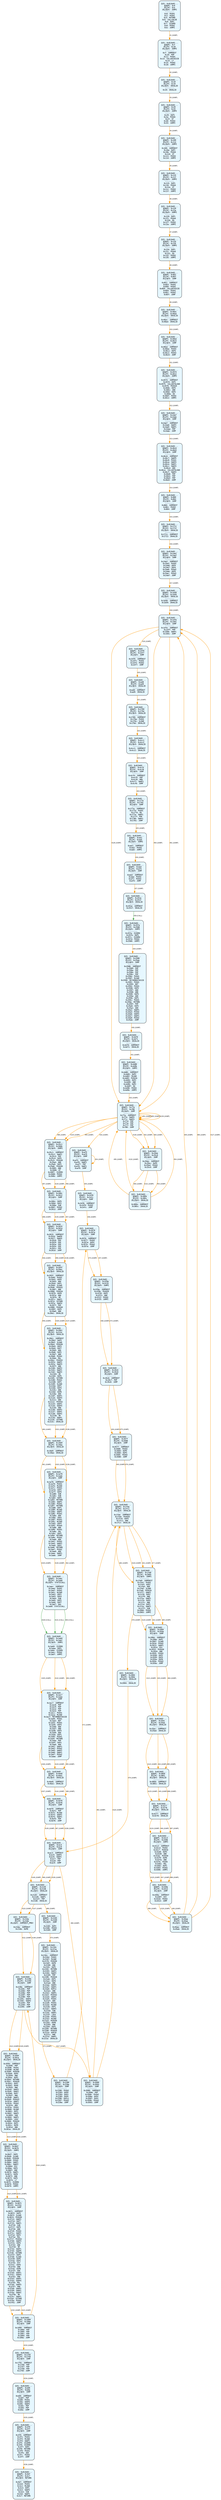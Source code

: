 digraph Contract_CFG {
    rankdir=TB;
    node [shape=box, style="filled, rounded", fontname="Monospace", fontsize=9, margin=0.15];
    edge [fontname="Arial", fontsize=8, penwidth=1.2];

    "block_0" [label="合约: 0x813b92...
起始PC: 0x0
终止PC: 0xb
终止指令: JUMPI
---------
0x0: PUSH1
0x2: PUSH1
0x4: MSTORE
0x5: CALLVALUE
0x6: DUP1
0x7: ISZERO
0x8: PUSH2
0xb: JUMPI", fillcolor="#e6f7ff"];
    "block_f" [label="合约: 0x813b92...
起始PC: 0xf
终止PC: 0x18
终止指令: JUMPI
---------
0xf: JUMPDEST
0x10: POP
0x11: PUSH1
0x13: CALLDATASIZE
0x14: LT
0x15: PUSH2
0x18: JUMPI", fillcolor="#e6f7ff"];
    "block_19" [label="合约: 0x813b92...
起始PC: 0x19
终止PC: 0x19
终止指令: INVALID
---------
0x19: INVALID", fillcolor="#e6f7ff"];
    "block_29" [label="合约: 0x813b92...
起始PC: 0x29
终止PC: 0x33
终止指令: JUMPI
---------
0x29: DUP1
0x2a: PUSH4
0x2f: GT
0x30: PUSH2
0x33: JUMPI", fillcolor="#e6f7ff"];
    "block_109" [label="合约: 0x813b92...
起始PC: 0x109
终止PC: 0x114
终止指令: JUMPI
---------
0x109: JUMPDEST
0x10a: DUP1
0x10b: PUSH4
0x110: GT
0x111: PUSH2
0x114: JUMPI", fillcolor="#e6f7ff"];
    "block_115" [label="合约: 0x813b92...
起始PC: 0x115
终止PC: 0x11f
终止指令: JUMPI
---------
0x115: DUP1
0x116: PUSH4
0x11b: GT
0x11c: PUSH2
0x11f: JUMPI", fillcolor="#e6f7ff"];
    "block_120" [label="合约: 0x813b92...
起始PC: 0x120
终止PC: 0x12a
终止指令: JUMPI
---------
0x120: DUP1
0x121: PUSH4
0x126: EQ
0x127: PUSH2
0x12a: JUMPI", fillcolor="#e6f7ff"];
    "block_12b" [label="合约: 0x813b92...
起始PC: 0x12b
终止PC: 0x135
终止指令: JUMPI
---------
0x12b: DUP1
0x12c: PUSH4
0x131: EQ
0x132: PUSH2
0x135: JUMPI", fillcolor="#e6f7ff"];
    "block_852" [label="合约: 0x813b92...
起始PC: 0x852
终止PC: 0x85f
终止指令: JUMP
---------
0x852: JUMPDEST
0x853: PUSH2
0x856: PUSH2
0x859: CALLDATASIZE
0x85a: PUSH1
0x85c: PUSH2
0x85f: JUMP", fillcolor="#e6f7ff"];
    "block_46ac" [label="合约: 0x813b92...
起始PC: 0x46ac
终止PC: 0x46ad
终止指令: INVALID
---------
0x46ac: JUMPDEST
0x46ad: INVALID", fillcolor="#e6f7ff"];
    "block_46bd" [label="合约: 0x813b92...
起始PC: 0x46bd
终止PC: 0x46c5
终止指令: JUMP
---------
0x46bd: JUMPDEST
0x46be: PUSH2
0x46c1: DUP4
0x46c2: PUSH2
0x46c5: JUMP", fillcolor="#e6f7ff"];
    "block_45f3" [label="合约: 0x813b92...
起始PC: 0x45f3
终止PC: 0x4612
终止指令: JUMPI
---------
0x45f3: JUMPDEST
0x45f4: DUP1
0x45f5: CALLDATALOAD
0x45f6: PUSH20
0x460b: DUP2
0x460c: AND
0x460d: DUP2
0x460e: EQ
0x460f: PUSH2
0x4612: JUMPI", fillcolor="#e6f7ff"];
    "block_2da7" [label="合约: 0x813b92...
起始PC: 0x2da7
终止PC: 0x2dab
终止指令: JUMP
---------
0x2da7: JUMPDEST
0x2da8: SWAP2
0x2da9: SWAP1
0x2daa: POP
0x2dab: JUMP", fillcolor="#e6f7ff"];
    "block_46c6" [label="合约: 0x813b92...
起始PC: 0x46c6
终止PC: 0x46d3
终止指令: JUMP
---------
0x46c6: JUMPDEST
0x46c7: SWAP5
0x46c8: PUSH1
0x46ca: SWAP4
0x46cb: SWAP1
0x46cc: SWAP4
0x46cd: ADD
0x46ce: CALLDATALOAD
0x46cf: SWAP4
0x46d0: POP
0x46d1: POP
0x46d2: POP
0x46d3: JUMP", fillcolor="#e6f7ff"];
    "block_860" [label="合约: 0x813b92...
起始PC: 0x860
终止PC: 0x864
终止指令: JUMP
---------
0x860: JUMPDEST
0x861: PUSH2
0x864: JUMP", fillcolor="#e6f7ff"];
    "block_1711" [label="合约: 0x813b92...
起始PC: 0x1711
终止PC: 0x1712
终止指令: INVALID
---------
0x1711: JUMPDEST
0x1712: INVALID", fillcolor="#e6f7ff"];
    "block_24e2" [label="合约: 0x813b92...
起始PC: 0x24e2
终止PC: 0x24ef
终止指令: JUMP
---------
0x24e2: JUMPDEST
0x24e3: PUSH2
0x24e6: DUP4
0x24e7: DUP4
0x24e8: PUSH2
0x24eb: DUP5
0x24ec: PUSH2
0x24ef: JUMP", fillcolor="#e6f7ff"];
    "block_1b58" [label="合约: 0x813b92...
起始PC: 0x1b58
终止PC: 0x1b59
终止指令: INVALID
---------
0x1b58: JUMPDEST
0x1b59: INVALID", fillcolor="#e6f7ff"];
    "block_14fe" [label="合约: 0x813b92...
起始PC: 0x14fe
终止PC: 0x1501
终止指令: JUMP
---------
0x14fe: JUMPDEST
0x14ff: POP
0x1500: SWAP1
0x1501: JUMP", fillcolor="#e6f7ff"];
    "block_24f0" [label="合约: 0x813b92...
起始PC: 0x24f0
终止PC: 0x24f7
终止指令: JUMP
---------
0x24f0: JUMPDEST
0x24f1: PUSH2
0x24f4: PUSH2
0x24f7: JUMP", fillcolor="#e6f7ff"];
    "block_ed8" [label="合约: 0x813b92...
起始PC: 0xed8
终止PC: 0xed9
终止指令: INVALID
---------
0xed8: JUMPDEST
0xed9: INVALID", fillcolor="#e6f7ff"];
    "block_1769" [label="合约: 0x813b92...
起始PC: 0x1769
终止PC: 0x176d
终止指令: INVALID
---------
0x1769: JUMPDEST
0x176a: PUSH1
0x176c: SLOAD
0x176d: INVALID", fillcolor="#e6f7ff"];
    "block_4cc1" [label="合约: 0x813b92...
起始PC: 0x4cc1
终止PC: 0x4cc2
终止指令: INVALID
---------
0x4cc1: JUMPDEST
0x4cc2: INVALID", fillcolor="#e6f7ff"];
    "block_4cf4" [label="合约: 0x813b92...
起始PC: 0x4cf4
终止PC: 0x4cf8
终止指令: JUMP
---------
0x4cf4: JUMPDEST
0x4cf5: POP
0x4cf6: MOD
0x4cf7: SWAP1
0x4cf8: JUMP", fillcolor="#e6f7ff"];
    "block_177a" [label="合约: 0x813b92...
起始PC: 0x177a
终止PC: 0x1781
终止指令: JUMP
---------
0x177a: JUMPDEST
0x177b: PUSH1
0x177d: EQ
0x177e: SWAP1
0x177f: POP
0x1780: SWAP1
0x1781: JUMP", fillcolor="#e6f7ff"];
    "block_ee1" [label="合约: 0x813b92...
起始PC: 0xee1
终止PC: 0xee5
终止指令: JUMPI
---------
0xee1: JUMPDEST
0xee2: PUSH2
0xee5: JUMPI", fillcolor="#e6f7ff"];
    "block_eed" [label="合约: 0x813b92...
起始PC: 0xeed
终止PC: 0xef4
终止指令: JUMP
---------
0xeed: JUMPDEST
0xeee: PUSH2
0xef1: PUSH2
0xef4: JUMP", fillcolor="#e6f7ff"];
    "block_251e" [label="合约: 0x813b92...
起始PC: 0x251e
终止PC: 0x251f
终止指令: INVALID
---------
0x251e: JUMPDEST
0x251f: INVALID", fillcolor="#e6f7ff"];
    "block_257a" [label="合约: 0x813b92...
起始PC: 0x257a
终止PC: 0x2580
终止指令: JUMPI
---------
0x257a: ISZERO
0x257b: DUP1
0x257c: ISZERO
0x257d: PUSH2
0x2580: JUMPI", fillcolor="#e6f7ff"];
    "block_2588" [label="合约: 0x813b92...
起始PC: 0x2588
终止PC: 0x25ab
终止指令: JUMP
---------
0x2588: JUMPDEST
0x2589: POP
0x258a: POP
0x258b: POP
0x258c: POP
0x258d: PUSH1
0x258f: MLOAD
0x2590: RETURNDATASIZE
0x2591: PUSH1
0x2593: NOT
0x2594: PUSH1
0x2596: DUP3
0x2597: ADD
0x2598: AND
0x2599: DUP3
0x259a: ADD
0x259b: DUP1
0x259c: PUSH1
0x259e: MSTORE
0x259f: POP
0x25a0: DUP2
0x25a1: ADD
0x25a2: SWAP1
0x25a3: PUSH2
0x25a6: SWAP2
0x25a7: SWAP1
0x25a8: PUSH2
0x25ab: JUMP", fillcolor="#e6f7ff"];
    "block_4d70" [label="合约: 0x813b92...
起始PC: 0x4d70
终止PC: 0x4d71
终止指令: INVALID
---------
0x4d70: JUMPDEST
0x4d71: INVALID", fillcolor="#e6f7ff"];
    "block_4d80" [label="合约: 0x813b92...
起始PC: 0x4d80
终止PC: 0x4d9b
终止指令: JUMPI
---------
0x4d80: JUMPDEST
0x4d81: DUP2
0x4d82: MLOAD
0x4d83: PUSH16
0x4d94: DUP2
0x4d95: AND
0x4d96: DUP2
0x4d97: EQ
0x4d98: PUSH2
0x4d9b: JUMPI", fillcolor="#e6f7ff"];
    "block_f7a" [label="合约: 0x813b92...
起始PC: 0xf7a
终止PC: 0xf80
终止指令: JUMP
---------
0xf7a: JUMPDEST
0xf7b: SWAP4
0xf7c: SWAP3
0xf7d: POP
0xf7e: POP
0xf7f: POP
0xf80: JUMP", fillcolor="#e6f7ff"];
    "block_af5" [label="合约: 0x813b92...
起始PC: 0xaf5
终止PC: 0xaf9
终止指令: JUMP
---------
0xaf5: JUMPDEST
0xaf6: SWAP1
0xaf7: POP
0xaf8: SWAP1
0xaf9: JUMP", fillcolor="#e6f7ff"];
    "block_24f8" [label="合约: 0x813b92...
起始PC: 0x24f8
终止PC: 0x24fc
终止指令: JUMP
---------
0x24f8: JUMPDEST
0x24f9: PUSH2
0x24fc: JUMP", fillcolor="#e6f7ff"];
    "block_3576" [label="合约: 0x813b92...
起始PC: 0x3576
终止PC: 0x357e
终止指令: JUMP
---------
0x3576: JUMPDEST
0x3577: PUSH2
0x357a: DUP4
0x357b: PUSH2
0x357e: JUMP", fillcolor="#e6f7ff"];
    "block_3f0a" [label="合约: 0x813b92...
起始PC: 0x3f0a
终止PC: 0x3f25
终止指令: JUMPI
---------
0x3f0a: JUMPDEST
0x3f0b: PUSH20
0x3f20: DUP2
0x3f21: AND
0x3f22: PUSH2
0x3f25: JUMPI", fillcolor="#e6f7ff"];
    "block_19c6" [label="合约: 0x813b92...
起始PC: 0x19c6
终止PC: 0x19c8
终止指令: JUMP
---------
0x19c6: JUMPDEST
0x19c7: POP
0x19c8: JUMP", fillcolor="#e6f7ff"];
    "block_357f" [label="合约: 0x813b92...
起始PC: 0x357f
终止PC: 0x3588
终止指令: JUMP
---------
0x357f: JUMPDEST
0x3580: PUSH2
0x3583: DUP5
0x3584: DUP3
0x3585: PUSH2
0x3588: JUMP", fillcolor="#e6f7ff"];
    "block_1faa" [label="合约: 0x813b92...
起始PC: 0x1faa
终止PC: 0x1fc2
终止指令: INVALID
---------
0x1faa: JUMPDEST
0x1fab: PUSH20
0x1fc0: DUP3
0x1fc1: AND
0x1fc2: INVALID", fillcolor="#e6f7ff"];
    "block_1fe0" [label="合约: 0x813b92...
起始PC: 0x1fe0
终止PC: 0x2003
终止指令: JUMPI
---------
0x1fe0: JUMPDEST
0x1fe1: PUSH1
0x1fe3: DUP2
0x1fe4: ADD
0x1fe5: SLOAD
0x1fe6: PUSH16
0x1ff7: SWAP1
0x1ff8: DUP2
0x1ff9: AND
0x1ffa: SWAP1
0x1ffb: DUP5
0x1ffc: AND
0x1ffd: DUP2
0x1ffe: SWAP1
0x1fff: SUB
0x2000: PUSH2
0x2003: JUMPI", fillcolor="#e6f7ff"];
    "block_200d" [label="合约: 0x813b92...
起始PC: 0x200d
终止PC: 0x203e
终止指令: JUMP
---------
0x200d: JUMPDEST
0x200e: DUP2
0x200f: SLOAD
0x2010: PUSH2
0x2013: SWAP1
0x2014: DIV
0x2015: PUSH30
0x2034: AND
0x2035: PUSH2
0x2038: DUP2
0x2039: DUP4
0x203a: DUP8
0x203b: PUSH2
0x203e: JUMP", fillcolor="#e6f7ff"];
    "block_25ac" [label="合约: 0x813b92...
起始PC: 0x25ac
终止PC: 0x25ad
终止指令: INVALID
---------
0x25ac: JUMPDEST
0x25ad: INVALID", fillcolor="#e6f7ff"];
    "block_3850" [label="合约: 0x813b92...
起始PC: 0x3850
终止PC: 0x3851
终止指令: INVALID
---------
0x3850: JUMPDEST
0x3851: INVALID", fillcolor="#e6f7ff"];
    "block_4277" [label="合约: 0x813b92...
起始PC: 0x4277
终止PC: 0x4278
终止指令: INVALID
---------
0x4277: JUMPDEST
0x4278: INVALID", fillcolor="#e6f7ff"];
    "block_42c3" [label="合约: 0x813b92...
起始PC: 0x42c3
终止PC: 0x4306
终止指令: JUMPI
---------
0x42c3: JUMPDEST
0x42c4: PUSH2
0x42c7: PUSH16
0x42d8: DUP4
0x42d9: AND
0x42da: PUSH30
0x42f9: DUP6
0x42fa: AND
0x42fb: PUSH5
0x4301: MUL
0x4302: DUP2
0x4303: PUSH2
0x4306: JUMPI", fillcolor="#e6f7ff"];
    "block_430e" [label="合约: 0x813b92...
起始PC: 0x430e
终止PC: 0x4313
终止指令: JUMP
---------
0x430e: JUMPDEST
0x430f: DIV
0x4310: PUSH2
0x4313: JUMP", fillcolor="#e6f7ff"];
    "block_45aa" [label="合约: 0x813b92...
起始PC: 0x45aa
终止PC: 0x45ab
终止指令: INVALID
---------
0x45aa: JUMPDEST
0x45ab: INVALID", fillcolor="#e6f7ff"];
    "block_25bb" [label="合约: 0x813b92...
起始PC: 0x25bb
终止PC: 0x25c0
终止指令: JUMP
---------
0x25bb: JUMPDEST
0x25bc: DUP5
0x25bd: PUSH2
0x25c0: JUMP", fillcolor="#e6f7ff"];
    "block_385b" [label="合约: 0x813b92...
起始PC: 0x385b
终止PC: 0x385c
终止指令: INVALID
---------
0x385b: JUMPDEST
0x385c: INVALID", fillcolor="#e6f7ff"];
    "block_25c1" [label="合约: 0x813b92...
起始PC: 0x25c1
终止PC: 0x260b
终止指令: JUMPI
---------
0x25c1: JUMPDEST
0x25c2: SWAP1
0x25c3: POP
0x25c4: DUP5
0x25c5: PUSH30
0x25e4: AND
0x25e5: DUP2
0x25e6: PUSH30
0x2605: AND
0x2606: GT
0x2607: ISZERO
0x2608: PUSH2
0x260b: JUMPI", fillcolor="#e6f7ff"];
    "block_260c" [label="合约: 0x813b92...
起始PC: 0x260c
终止PC: 0x2612
终止指令: JUMP
---------
0x260c: DUP5
0x260d: DUP2
0x260e: SUB
0x260f: PUSH2
0x2612: JUMP", fillcolor="#e6f7ff"];
    "block_2615" [label="合约: 0x813b92...
起始PC: 0x2615
终止PC: 0x261d
终止指令: JUMP
---------
0x2615: JUMPDEST
0x2616: SWAP6
0x2617: SWAP5
0x2618: POP
0x2619: POP
0x261a: POP
0x261b: POP
0x261c: POP
0x261d: JUMP", fillcolor="#e6f7ff"];
    "block_203f" [label="合约: 0x813b92...
起始PC: 0x203f
终止PC: 0x20a1
终止指令: INVALID
---------
0x203f: JUMPDEST
0x2040: PUSH1
0x2042: DUP5
0x2043: ADD
0x2044: DUP1
0x2045: SLOAD
0x2046: PUSH32
0x2067: AND
0x2068: PUSH16
0x2079: DUP9
0x207a: AND
0x207b: OR
0x207c: SWAP1
0x207d: SSTORE
0x207e: SWAP4
0x207f: POP
0x2080: PUSH30
0x209f: DUP5
0x20a0: AND
0x20a1: INVALID", fillcolor="#e6f7ff"];
    "block_20b1" [label="合约: 0x813b92...
起始PC: 0x20b1
终止PC: 0x213c
终止指令: INVALID
---------
0x20b1: JUMPDEST
0x20b2: DUP3
0x20b3: SLOAD
0x20b4: PUSH30
0x20d3: DUP3
0x20d4: DUP7
0x20d5: ADD
0x20d6: DUP2
0x20d7: AND
0x20d8: PUSH2
0x20db: MUL
0x20dc: PUSH32
0x20fd: SWAP1
0x20fe: SWAP3
0x20ff: AND
0x2100: SWAP2
0x2101: SWAP1
0x2102: SWAP2
0x2103: OR
0x2104: DUP5
0x2105: SSTORE
0x2106: PUSH1
0x2108: DUP1
0x2109: SLOAD
0x210a: DUP1
0x210b: DUP4
0x210c: AND
0x210d: DUP8
0x210e: ADD
0x210f: SWAP1
0x2110: SWAP3
0x2111: AND
0x2112: PUSH32
0x2133: SWAP1
0x2134: SWAP3
0x2135: AND
0x2136: SWAP2
0x2137: SWAP1
0x2138: SWAP2
0x2139: OR
0x213a: SWAP1
0x213b: SSTORE
0x213c: INVALID", fillcolor="#e6f7ff"];
    "block_19e9" [label="合约: 0x813b92...
起始PC: 0x19e9
终止PC: 0x19ea
终止指令: INVALID
---------
0x19e9: JUMPDEST
0x19ea: INVALID", fillcolor="#e6f7ff"];
    "block_1a78" [label="合约: 0x813b92...
起始PC: 0x1a78
终止PC: 0x1aab
终止指令: JUMP
---------
0x1a78: JUMPDEST
0x1a79: PUSH1
0x1a7b: MLOAD
0x1a7c: PUSH1
0x1a7e: DUP2
0x1a7f: DUP4
0x1a80: SUB
0x1a81: SUB
0x1a82: DUP2
0x1a83: MSTORE
0x1a84: SWAP1
0x1a85: PUSH1
0x1a87: MSTORE
0x1a88: DUP1
0x1a89: MLOAD
0x1a8a: SWAP1
0x1a8b: PUSH1
0x1a8d: ADD
0x1a8e: SHA3
0x1a8f: PUSH1
0x1a91: MLOAD
0x1a92: DUP3
0x1a93: PUSH4
0x1a98: AND
0x1a99: PUSH1
0x1a9b: SHL
0x1a9c: DUP2
0x1a9d: MSTORE
0x1a9e: PUSH1
0x1aa0: ADD
0x1aa1: PUSH2
0x1aa4: SWAP2
0x1aa5: DUP2
0x1aa6: MSTORE
0x1aa7: PUSH1
0x1aa9: ADD
0x1aaa: SWAP1
0x1aab: JUMP", fillcolor="#e6f7ff"];
    "block_1aac" [label="合约: 0x813b92...
起始PC: 0x1aac
终止PC: 0x1ab8
终止指令: STATICCALL
---------
0x1aac: JUMPDEST
0x1aad: PUSH1
0x1aaf: PUSH1
0x1ab1: MLOAD
0x1ab2: DUP1
0x1ab3: DUP4
0x1ab4: SUB
0x1ab5: DUP2
0x1ab6: DUP7
0x1ab7: GAS
0x1ab8: STATICCALL", fillcolor="#e6f7ff"];
    "block_1ab9" [label="合约: 0x813b92...
起始PC: 0x1ab9
终止PC: 0x1abf
终止指令: JUMPI
---------
0x1ab9: ISZERO
0x1aba: DUP1
0x1abb: ISZERO
0x1abc: PUSH2
0x1abf: JUMPI", fillcolor="#e6f7ff"];
    "block_1ac7" [label="合约: 0x813b92...
起始PC: 0x1ac7
终止PC: 0x1aea
终止指令: JUMP
---------
0x1ac7: JUMPDEST
0x1ac8: POP
0x1ac9: POP
0x1aca: POP
0x1acb: POP
0x1acc: PUSH1
0x1ace: MLOAD
0x1acf: RETURNDATASIZE
0x1ad0: PUSH1
0x1ad2: NOT
0x1ad3: PUSH1
0x1ad5: DUP3
0x1ad6: ADD
0x1ad7: AND
0x1ad8: DUP3
0x1ad9: ADD
0x1ada: DUP1
0x1adb: PUSH1
0x1add: MSTORE
0x1ade: POP
0x1adf: DUP2
0x1ae0: ADD
0x1ae1: SWAP1
0x1ae2: PUSH2
0x1ae5: SWAP2
0x1ae6: SWAP1
0x1ae7: PUSH2
0x1aea: JUMP", fillcolor="#e6f7ff"];
    "block_4be0" [label="合约: 0x813b92...
起始PC: 0x4be0
终止PC: 0x4be1
终止指令: INVALID
---------
0x4be0: JUMPDEST
0x4be1: INVALID", fillcolor="#e6f7ff"];
    "block_4bf0" [label="合约: 0x813b92...
起始PC: 0x4bf0
终止PC: 0x4bf6
终止指令: JUMP
---------
0x4bf0: JUMPDEST
0x4bf1: POP
0x4bf2: MLOAD
0x4bf3: SWAP2
0x4bf4: SWAP1
0x4bf5: POP
0x4bf6: JUMP", fillcolor="#e6f7ff"];
    "block_ac4" [label="合约: 0x813b92...
起始PC: 0xac4
终止PC: 0xac9
终止指令: JUMP
---------
0xac4: JUMPDEST
0xac5: SWAP3
0xac6: SWAP2
0xac7: POP
0xac8: POP
0xac9: JUMP", fillcolor="#e6f7ff"];
    "block_2145" [label="合约: 0x813b92...
起始PC: 0x2145
终止PC: 0x2148
终止指令: INVALID
---------
0x2145: JUMPDEST
0x2146: SWAP1
0x2147: POP
0x2148: INVALID", fillcolor="#e6f7ff"];
    "block_2165" [label="合约: 0x813b92...
起始PC: 0x2165
终止PC: 0x2169
终止指令: JUMP
---------
0x2165: DUP2
0x2166: PUSH2
0x2169: JUMP", fillcolor="#e6f7ff"];
    "block_216c" [label="合约: 0x813b92...
起始PC: 0x216c
终止PC: 0x221e
终止指令: INVALID
---------
0x216c: JUMPDEST
0x216d: PUSH1
0x216f: MLOAD
0x2170: PUSH30
0x218f: DUP9
0x2190: AND
0x2191: DUP2
0x2192: MSTORE
0x2193: SWAP1
0x2194: SWAP2
0x2195: POP
0x2196: PUSH20
0x21ab: DUP1
0x21ac: DUP4
0x21ad: AND
0x21ae: SWAP2
0x21af: SWAP1
0x21b0: DUP11
0x21b1: AND
0x21b2: SWAP1
0x21b3: PUSH32
0x21d4: SWAP1
0x21d5: PUSH1
0x21d7: ADD
0x21d8: PUSH1
0x21da: MLOAD
0x21db: DUP1
0x21dc: SWAP2
0x21dd: SUB
0x21de: SWAP1
0x21df: LOG3
0x21e0: PUSH1
0x21e2: MLOAD
0x21e3: PUSH30
0x2202: DUP8
0x2203: AND
0x2204: DUP2
0x2205: MSTORE
0x2206: PUSH20
0x221b: DUP10
0x221c: AND
0x221d: SWAP1
0x221e: INVALID", fillcolor="#e6f7ff"];
    "block_2280" [label="合约: 0x813b92...
起始PC: 0x2280
终止PC: 0x228a
终止指令: JUMP
---------
0x2280: PUSH2
0x2283: DUP9
0x2284: DUP3
0x2285: DUP9
0x2286: DUP11
0x2287: PUSH2
0x228a: JUMP", fillcolor="#e6f7ff"];
    "block_2004" [label="合约: 0x813b92...
起始PC: 0x2004
终止PC: 0x2004
终止指令: INVALID
---------
0x2004: INVALID", fillcolor="#e6f7ff"];
    "block_3589" [label="合约: 0x813b92...
起始PC: 0x3589
终止PC: 0x3593
终止指令: JUMP
---------
0x3589: JUMPDEST
0x358a: POP
0x358b: PUSH2
0x358e: DUP4
0x358f: DUP3
0x3590: PUSH2
0x3593: JUMP", fillcolor="#e6f7ff"];
    "block_216a" [label="合约: 0x813b92...
起始PC: 0x216a
终止PC: 0x216b
终止指令: JUMPDEST_PREV
---------
0x216a: JUMPDEST
0x216b: DUP8", fillcolor="#e6f7ff"];
    "block_228b" [label="合约: 0x813b92...
起始PC: 0x228b
终止PC: 0x2295
终止指令: JUMP
---------
0x228b: JUMPDEST
0x228c: POP
0x228d: POP
0x228e: POP
0x228f: POP
0x2290: POP
0x2291: SWAP3
0x2292: SWAP2
0x2293: POP
0x2294: POP
0x2295: JUMP", fillcolor="#e6f7ff"];
    "block_3594" [label="合约: 0x813b92...
起始PC: 0x3594
终止PC: 0x361e
终止指令: INVALID
---------
0x3594: JUMPDEST
0x3595: POP
0x3596: PUSH1
0x3598: MLOAD
0x3599: PUSH30
0x35b8: DUP4
0x35b9: AND
0x35ba: DUP2
0x35bb: MSTORE
0x35bc: PUSH20
0x35d1: DUP1
0x35d2: DUP6
0x35d3: AND
0x35d4: SWAP2
0x35d5: SWAP1
0x35d6: DUP7
0x35d7: AND
0x35d8: SWAP1
0x35d9: PUSH32
0x35fa: SWAP1
0x35fb: PUSH1
0x35fd: ADD
0x35fe: PUSH1
0x3600: MLOAD
0x3601: DUP1
0x3602: SWAP2
0x3603: SUB
0x3604: SWAP1
0x3605: LOG3
0x3606: PUSH20
0x361b: DUP1
0x361c: DUP6
0x361d: AND
0x361e: INVALID", fillcolor="#e6f7ff"];
    "block_3647" [label="合约: 0x813b92...
起始PC: 0x3647
终止PC: 0x3679
终止指令: JUMPI
---------
0x3647: DUP2
0x3648: SLOAD
0x3649: PUSH30
0x3668: PUSH2
0x366b: SWAP1
0x366c: SWAP2
0x366d: DIV
0x366e: DUP2
0x366f: AND
0x3670: SWAP1
0x3671: DUP6
0x3672: AND
0x3673: DUP2
0x3674: LT
0x3675: ISZERO
0x3676: PUSH2
0x3679: JUMPI", fillcolor="#e6f7ff"];
    "block_36f1" [label="合约: 0x813b92...
起始PC: 0x36f1
终止PC: 0x3761
终止指令: JUMP
---------
0x36f1: JUMPDEST
0x36f2: DUP3
0x36f3: SLOAD
0x36f4: PUSH30
0x3713: SWAP2
0x3714: DUP7
0x3715: SWAP1
0x3716: SUB
0x3717: DUP3
0x3718: AND
0x3719: PUSH2
0x371c: SWAP1
0x371d: DUP2
0x371e: MUL
0x371f: PUSH32
0x3740: SWAP3
0x3741: DUP4
0x3742: AND
0x3743: OR
0x3744: SWAP1
0x3745: SWAP5
0x3746: SSTORE
0x3747: DUP3
0x3748: SLOAD
0x3749: DUP5
0x374a: DUP2
0x374b: DIV
0x374c: DUP4
0x374d: AND
0x374e: DUP8
0x374f: ADD
0x3750: SWAP1
0x3751: SWAP3
0x3752: AND
0x3753: SWAP1
0x3754: SWAP4
0x3755: MUL
0x3756: SWAP3
0x3757: AND
0x3758: SWAP2
0x3759: SWAP1
0x375a: SWAP2
0x375b: OR
0x375c: SWAP1
0x375d: SSTORE
0x375e: PUSH2
0x3761: JUMP", fillcolor="#e6f7ff"];
    "block_1009" [label="合约: 0x813b92...
起始PC: 0x1009
终止PC: 0x100e
终止指令: JUMP
---------
0x1009: JUMPDEST
0x100a: POP
0x100b: POP
0x100c: POP
0x100d: POP
0x100e: JUMP", fillcolor="#e6f7ff"];
    "block_1755" [label="合约: 0x813b92...
起始PC: 0x1755
终止PC: 0x1759
终止指令: JUMP
---------
0x1755: JUMPDEST
0x1756: POP
0x1757: POP
0x1758: POP
0x1759: JUMP", fillcolor="#e6f7ff"];
    "block_b06" [label="合约: 0x813b92...
起始PC: 0xb06
终止PC: 0xb0e
终止指令: JUMP
---------
0xb06: JUMPDEST
0xb07: POP
0xb08: PUSH1
0xb0a: SWAP3
0xb0b: SWAP2
0xb0c: POP
0xb0d: POP
0xb0e: JUMP", fillcolor="#e6f7ff"];
    "block_3f0" [label="合约: 0x813b92...
起始PC: 0x3f0
终止PC: 0x3ff
终止指令: JUMP
---------
0x3f0: JUMPDEST
0x3f1: PUSH1
0x3f3: MLOAD
0x3f4: SWAP1
0x3f5: ISZERO
0x3f6: ISZERO
0x3f7: DUP2
0x3f8: MSTORE
0x3f9: PUSH1
0x3fb: ADD
0x3fc: PUSH2
0x3ff: JUMP", fillcolor="#e6f7ff"];
    "block_3bf" [label="合约: 0x813b92...
起始PC: 0x3bf
终止PC: 0x3c7
终止指令: RETURN
---------
0x3bf: JUMPDEST
0x3c0: PUSH1
0x3c2: MLOAD
0x3c3: DUP1
0x3c4: SWAP2
0x3c5: SUB
0x3c6: SWAP1
0x3c7: RETURN", fillcolor="#e6f7ff"];

    "block_0" -> "block_f" [label="#1 (JUMP)", color="#ff9800"];
    "block_f" -> "block_19" [label="#2 (JUMP)", color="#ff9800"];
    "block_19" -> "block_29" [label="#3 (JUMP)", color="#ff9800"];
    "block_29" -> "block_109" [label="#4 (JUMP)", color="#ff9800"];
    "block_109" -> "block_115" [label="#5 (JUMP)", color="#ff9800"];
    "block_115" -> "block_120" [label="#6 (JUMP)", color="#ff9800"];
    "block_120" -> "block_12b" [label="#7 (JUMP)", color="#ff9800"];
    "block_12b" -> "block_852" [label="#8 (JUMP)", color="#ff9800"];
    "block_852" -> "block_46ac" [label="#9 (JUMP)", color="#ff9800"];
    "block_46ac" -> "block_46bd" [label="#10 (JUMP)", color="#ff9800"];
    "block_46bd" -> "block_45f3" [label="#11 (JUMP)", color="#ff9800"];
    "block_45f3" -> "block_2da7" [label="#12 (JUMP)", color="#ff9800"];
    "block_2da7" -> "block_46c6" [label="#13 (JUMP)", color="#ff9800"];
    "block_46c6" -> "block_860" [label="#14 (JUMP)", color="#ff9800"];
    "block_860" -> "block_1711" [label="#15 (JUMP)", color="#ff9800"];
    "block_1711" -> "block_24e2" [label="#16 (JUMP)", color="#ff9800"];
    "block_24e2" -> "block_1b58" [label="#17 (JUMP)", color="#ff9800"];
    "block_1b58" -> "block_14fe" [label="#18 (JUMP)", color="#ff9800"];
    "block_14fe" -> "block_24f0" [label="#19 (JUMP)", color="#ff9800"];
    "block_24f0" -> "block_ed8" [label="#20 (JUMP)", color="#ff9800"];
    "block_ed8" -> "block_1769" [label="#21 (JUMP)", color="#ff9800"];
    "block_1769" -> "block_4cc1" [label="#22 (JUMP)", color="#ff9800"];
    "block_4cc1" -> "block_4cf4" [label="#23 (JUMP)", color="#ff9800"];
    "block_4cf4" -> "block_177a" [label="#24 (JUMP)", color="#ff9800"];
    "block_177a" -> "block_ee1" [label="#25 (JUMP)", color="#ff9800"];
    "block_ee1" -> "block_eed" [label="#26 (JUMP)", color="#ff9800"];
    "block_eed" -> "block_251e" [label="#27 (JUMP)", color="#ff9800"];
    "block_251e" -> "block_257a" [label="#28 (CALL)", color="#4caf50"];
    "block_257a" -> "block_2588" [label="#29 (JUMP)", color="#ff9800"];
    "block_2588" -> "block_4d70" [label="#30 (JUMP)", color="#ff9800"];
    "block_4d70" -> "block_4d80" [label="#31 (JUMP)", color="#ff9800"];
    "block_4d80" -> "block_f7a" [label="#32 (JUMP)", color="#ff9800"];
    "block_f7a" -> "block_af5" [label="#33 (JUMP)", color="#ff9800"];
    "block_af5" -> "block_af5" [label="#34 (JUMP)", color="#ff9800"];
    "block_af5" -> "block_24f8" [label="#35 (JUMP)", color="#ff9800"];
    "block_24f8" -> "block_3576" [label="#36 (JUMP)", color="#ff9800"];
    "block_3576" -> "block_3f0a" [label="#37 (JUMP)", color="#ff9800"];
    "block_3f0a" -> "block_19c6" [label="#38 (JUMP)", color="#ff9800"];
    "block_19c6" -> "block_357f" [label="#39 (JUMP)", color="#ff9800"];
    "block_357f" -> "block_1faa" [label="#40 (JUMP)", color="#ff9800"];
    "block_1faa" -> "block_1fe0" [label="#41 (JUMP)", color="#ff9800"];
    "block_1fe0" -> "block_200d" [label="#42 (JUMP)", color="#ff9800"];
    "block_200d" -> "block_25ac" [label="#43 (JUMP)", color="#ff9800"];
    "block_25ac" -> "block_3850" [label="#44 (JUMP)", color="#ff9800"];
    "block_3850" -> "block_4277" [label="#45 (JUMP)", color="#ff9800"];
    "block_4277" -> "block_42c3" [label="#46 (JUMP)", color="#ff9800"];
    "block_42c3" -> "block_430e" [label="#47 (JUMP)", color="#ff9800"];
    "block_430e" -> "block_45aa" [label="#48 (JUMP)", color="#ff9800"];
    "block_45aa" -> "block_14fe" [label="#49 (JUMP)", color="#ff9800"];
    "block_14fe" -> "block_f7a" [label="#50 (JUMP)", color="#ff9800"];
    "block_f7a" -> "block_f7a" [label="#51 (JUMP)", color="#ff9800"];
    "block_f7a" -> "block_25bb" [label="#52 (JUMP)", color="#ff9800"];
    "block_25bb" -> "block_385b" [label="#53 (JUMP)", color="#ff9800"];
    "block_385b" -> "block_f7a" [label="#54 (JUMP)", color="#ff9800"];
    "block_f7a" -> "block_25c1" [label="#55 (JUMP)", color="#ff9800"];
    "block_25c1" -> "block_260c" [label="#56 (JUMP)", color="#ff9800"];
    "block_260c" -> "block_2615" [label="#57 (JUMP)", color="#ff9800"];
    "block_2615" -> "block_203f" [label="#58 (JUMP)", color="#ff9800"];
    "block_203f" -> "block_20b1" [label="#59 (JUMP)", color="#ff9800"];
    "block_20b1" -> "block_19e9" [label="#60 (JUMP)", color="#ff9800"];
    "block_19e9" -> "block_1a78" [label="#61 (JUMP)", color="#ff9800"];
    "block_1a78" -> "block_1aac" [label="#62 (JUMP)", color="#ff9800"];
    "block_1aac" -> "block_1ab9" [label="#63 (CALL)", color="#4caf50"];
    "block_1ab9" -> "block_1ac7" [label="#64 (JUMP)", color="#ff9800"];
    "block_1ac7" -> "block_4be0" [label="#65 (JUMP)", color="#ff9800"];
    "block_4be0" -> "block_4bf0" [label="#66 (JUMP)", color="#ff9800"];
    "block_4bf0" -> "block_ac4" [label="#67 (JUMP)", color="#ff9800"];
    "block_ac4" -> "block_2145" [label="#68 (JUMP)", color="#ff9800"];
    "block_2145" -> "block_2165" [label="#69 (JUMP)", color="#ff9800"];
    "block_2165" -> "block_216c" [label="#70 (JUMP)", color="#ff9800"];
    "block_216c" -> "block_2280" [label="#71 (JUMP)", color="#ff9800"];
    "block_2280" -> "block_3576" [label="#72 (JUMP)", color="#ff9800"];
    "block_3576" -> "block_3f0a" [label="#73 (JUMP)", color="#ff9800"];
    "block_3f0a" -> "block_19c6" [label="#74 (JUMP)", color="#ff9800"];
    "block_19c6" -> "block_357f" [label="#75 (JUMP)", color="#ff9800"];
    "block_357f" -> "block_1faa" [label="#76 (JUMP)", color="#ff9800"];
    "block_1faa" -> "block_1fe0" [label="#77 (JUMP)", color="#ff9800"];
    "block_1fe0" -> "block_2004" [label="#78 (JUMP)", color="#ff9800"];
    "block_2004" -> "block_ac4" [label="#79 (JUMP)", color="#ff9800"];
    "block_ac4" -> "block_3589" [label="#80 (JUMP)", color="#ff9800"];
    "block_3589" -> "block_1faa" [label="#81 (JUMP)", color="#ff9800"];
    "block_1faa" -> "block_1fe0" [label="#82 (JUMP)", color="#ff9800"];
    "block_1fe0" -> "block_200d" [label="#83 (JUMP)", color="#ff9800"];
    "block_200d" -> "block_25ac" [label="#84 (JUMP)", color="#ff9800"];
    "block_25ac" -> "block_3850" [label="#85 (JUMP)", color="#ff9800"];
    "block_3850" -> "block_4277" [label="#86 (JUMP)", color="#ff9800"];
    "block_4277" -> "block_42c3" [label="#87 (JUMP)", color="#ff9800"];
    "block_42c3" -> "block_430e" [label="#88 (JUMP)", color="#ff9800"];
    "block_430e" -> "block_45aa" [label="#89 (JUMP)", color="#ff9800"];
    "block_45aa" -> "block_14fe" [label="#90 (JUMP)", color="#ff9800"];
    "block_14fe" -> "block_f7a" [label="#91 (JUMP)", color="#ff9800"];
    "block_f7a" -> "block_f7a" [label="#92 (JUMP)", color="#ff9800"];
    "block_f7a" -> "block_25bb" [label="#93 (JUMP)", color="#ff9800"];
    "block_25bb" -> "block_385b" [label="#94 (JUMP)", color="#ff9800"];
    "block_385b" -> "block_f7a" [label="#95 (JUMP)", color="#ff9800"];
    "block_f7a" -> "block_25c1" [label="#96 (JUMP)", color="#ff9800"];
    "block_25c1" -> "block_260c" [label="#97 (JUMP)", color="#ff9800"];
    "block_260c" -> "block_2615" [label="#98 (JUMP)", color="#ff9800"];
    "block_2615" -> "block_203f" [label="#99 (JUMP)", color="#ff9800"];
    "block_203f" -> "block_20b1" [label="#100 (JUMP)", color="#ff9800"];
    "block_20b1" -> "block_19e9" [label="#101 (JUMP)", color="#ff9800"];
    "block_19e9" -> "block_1a78" [label="#102 (JUMP)", color="#ff9800"];
    "block_1a78" -> "block_1aac" [label="#103 (JUMP)", color="#ff9800"];
    "block_1aac" -> "block_1ab9" [label="#104 (CALL)", color="#4caf50"];
    "block_1ab9" -> "block_1ac7" [label="#105 (JUMP)", color="#ff9800"];
    "block_1ac7" -> "block_4be0" [label="#106 (JUMP)", color="#ff9800"];
    "block_4be0" -> "block_4bf0" [label="#107 (JUMP)", color="#ff9800"];
    "block_4bf0" -> "block_ac4" [label="#108 (JUMP)", color="#ff9800"];
    "block_ac4" -> "block_2145" [label="#109 (JUMP)", color="#ff9800"];
    "block_2145" -> "block_216a" [label="#110 (JUMP)", color="#ff9800"];
    "block_216a" -> "block_228b" [label="#111 (JUMP)", color="#ff9800"];
    "block_228b" -> "block_3594" [label="#112 (JUMP)", color="#ff9800"];
    "block_3594" -> "block_3647" [label="#113 (JUMP)", color="#ff9800"];
    "block_3647" -> "block_36f1" [label="#114 (JUMP)", color="#ff9800"];
    "block_36f1" -> "block_1009" [label="#115 (JUMP)", color="#ff9800"];
    "block_1009" -> "block_228b" [label="#116 (JUMP)", color="#ff9800"];
    "block_228b" -> "block_3589" [label="#117 (JUMP)", color="#ff9800"];
    "block_3589" -> "block_1faa" [label="#118 (JUMP)", color="#ff9800"];
    "block_1faa" -> "block_1fe0" [label="#119 (JUMP)", color="#ff9800"];
    "block_1fe0" -> "block_200d" [label="#120 (JUMP)", color="#ff9800"];
    "block_200d" -> "block_25ac" [label="#121 (JUMP)", color="#ff9800"];
    "block_25ac" -> "block_3850" [label="#122 (JUMP)", color="#ff9800"];
    "block_3850" -> "block_4277" [label="#123 (JUMP)", color="#ff9800"];
    "block_4277" -> "block_42c3" [label="#124 (JUMP)", color="#ff9800"];
    "block_42c3" -> "block_430e" [label="#125 (JUMP)", color="#ff9800"];
    "block_430e" -> "block_45aa" [label="#126 (JUMP)", color="#ff9800"];
    "block_45aa" -> "block_14fe" [label="#127 (JUMP)", color="#ff9800"];
    "block_14fe" -> "block_f7a" [label="#128 (JUMP)", color="#ff9800"];
    "block_f7a" -> "block_f7a" [label="#129 (JUMP)", color="#ff9800"];
    "block_f7a" -> "block_25bb" [label="#130 (JUMP)", color="#ff9800"];
    "block_25bb" -> "block_385b" [label="#131 (JUMP)", color="#ff9800"];
    "block_385b" -> "block_f7a" [label="#132 (JUMP)", color="#ff9800"];
    "block_f7a" -> "block_25c1" [label="#133 (JUMP)", color="#ff9800"];
    "block_25c1" -> "block_260c" [label="#134 (JUMP)", color="#ff9800"];
    "block_260c" -> "block_2615" [label="#135 (JUMP)", color="#ff9800"];
    "block_2615" -> "block_203f" [label="#136 (JUMP)", color="#ff9800"];
    "block_203f" -> "block_20b1" [label="#137 (JUMP)", color="#ff9800"];
    "block_20b1" -> "block_19e9" [label="#138 (JUMP)", color="#ff9800"];
    "block_19e9" -> "block_1a78" [label="#139 (JUMP)", color="#ff9800"];
    "block_1a78" -> "block_1aac" [label="#140 (JUMP)", color="#ff9800"];
    "block_1aac" -> "block_1ab9" [label="#141 (CALL)", color="#4caf50"];
    "block_1ab9" -> "block_1ac7" [label="#142 (JUMP)", color="#ff9800"];
    "block_1ac7" -> "block_4be0" [label="#143 (JUMP)", color="#ff9800"];
    "block_4be0" -> "block_4bf0" [label="#144 (JUMP)", color="#ff9800"];
    "block_4bf0" -> "block_ac4" [label="#145 (JUMP)", color="#ff9800"];
    "block_ac4" -> "block_2145" [label="#146 (JUMP)", color="#ff9800"];
    "block_2145" -> "block_216a" [label="#147 (JUMP)", color="#ff9800"];
    "block_216a" -> "block_228b" [label="#148 (JUMP)", color="#ff9800"];
    "block_228b" -> "block_3594" [label="#149 (JUMP)", color="#ff9800"];
    "block_3594" -> "block_3647" [label="#150 (JUMP)", color="#ff9800"];
    "block_3647" -> "block_36f1" [label="#151 (JUMP)", color="#ff9800"];
    "block_36f1" -> "block_1009" [label="#152 (JUMP)", color="#ff9800"];
    "block_1009" -> "block_1755" [label="#153 (JUMP)", color="#ff9800"];
    "block_1755" -> "block_b06" [label="#154 (JUMP)", color="#ff9800"];
    "block_b06" -> "block_3f0" [label="#155 (JUMP)", color="#ff9800"];
    "block_3f0" -> "block_3bf" [label="#156 (JUMP)", color="#ff9800"];
}